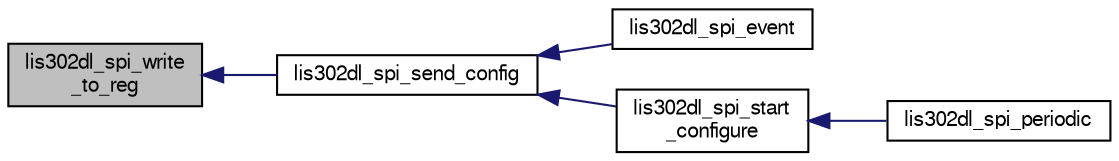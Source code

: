 digraph "lis302dl_spi_write_to_reg"
{
  edge [fontname="FreeSans",fontsize="10",labelfontname="FreeSans",labelfontsize="10"];
  node [fontname="FreeSans",fontsize="10",shape=record];
  rankdir="LR";
  Node1 [label="lis302dl_spi_write\l_to_reg",height=0.2,width=0.4,color="black", fillcolor="grey75", style="filled", fontcolor="black"];
  Node1 -> Node2 [dir="back",color="midnightblue",fontsize="10",style="solid",fontname="FreeSans"];
  Node2 [label="lis302dl_spi_send_config",height=0.2,width=0.4,color="black", fillcolor="white", style="filled",URL="$lis302dl__spi_8c.html#aece7185572dd59d44e42796665e9bebc"];
  Node2 -> Node3 [dir="back",color="midnightblue",fontsize="10",style="solid",fontname="FreeSans"];
  Node3 [label="lis302dl_spi_event",height=0.2,width=0.4,color="black", fillcolor="white", style="filled",URL="$lis302dl__spi_8h.html#a2c38f1d2a84f448dd9f0c7cae80f0a70"];
  Node2 -> Node4 [dir="back",color="midnightblue",fontsize="10",style="solid",fontname="FreeSans"];
  Node4 [label="lis302dl_spi_start\l_configure",height=0.2,width=0.4,color="black", fillcolor="white", style="filled",URL="$lis302dl__spi_8h.html#abda53cd19076e92c1fedf273a070906e"];
  Node4 -> Node5 [dir="back",color="midnightblue",fontsize="10",style="solid",fontname="FreeSans"];
  Node5 [label="lis302dl_spi_periodic",height=0.2,width=0.4,color="black", fillcolor="white", style="filled",URL="$lis302dl__spi_8h.html#af10186c998376374915e06131a4b18b5",tooltip="convenience function: read or start configuration if not already initialized "];
}
